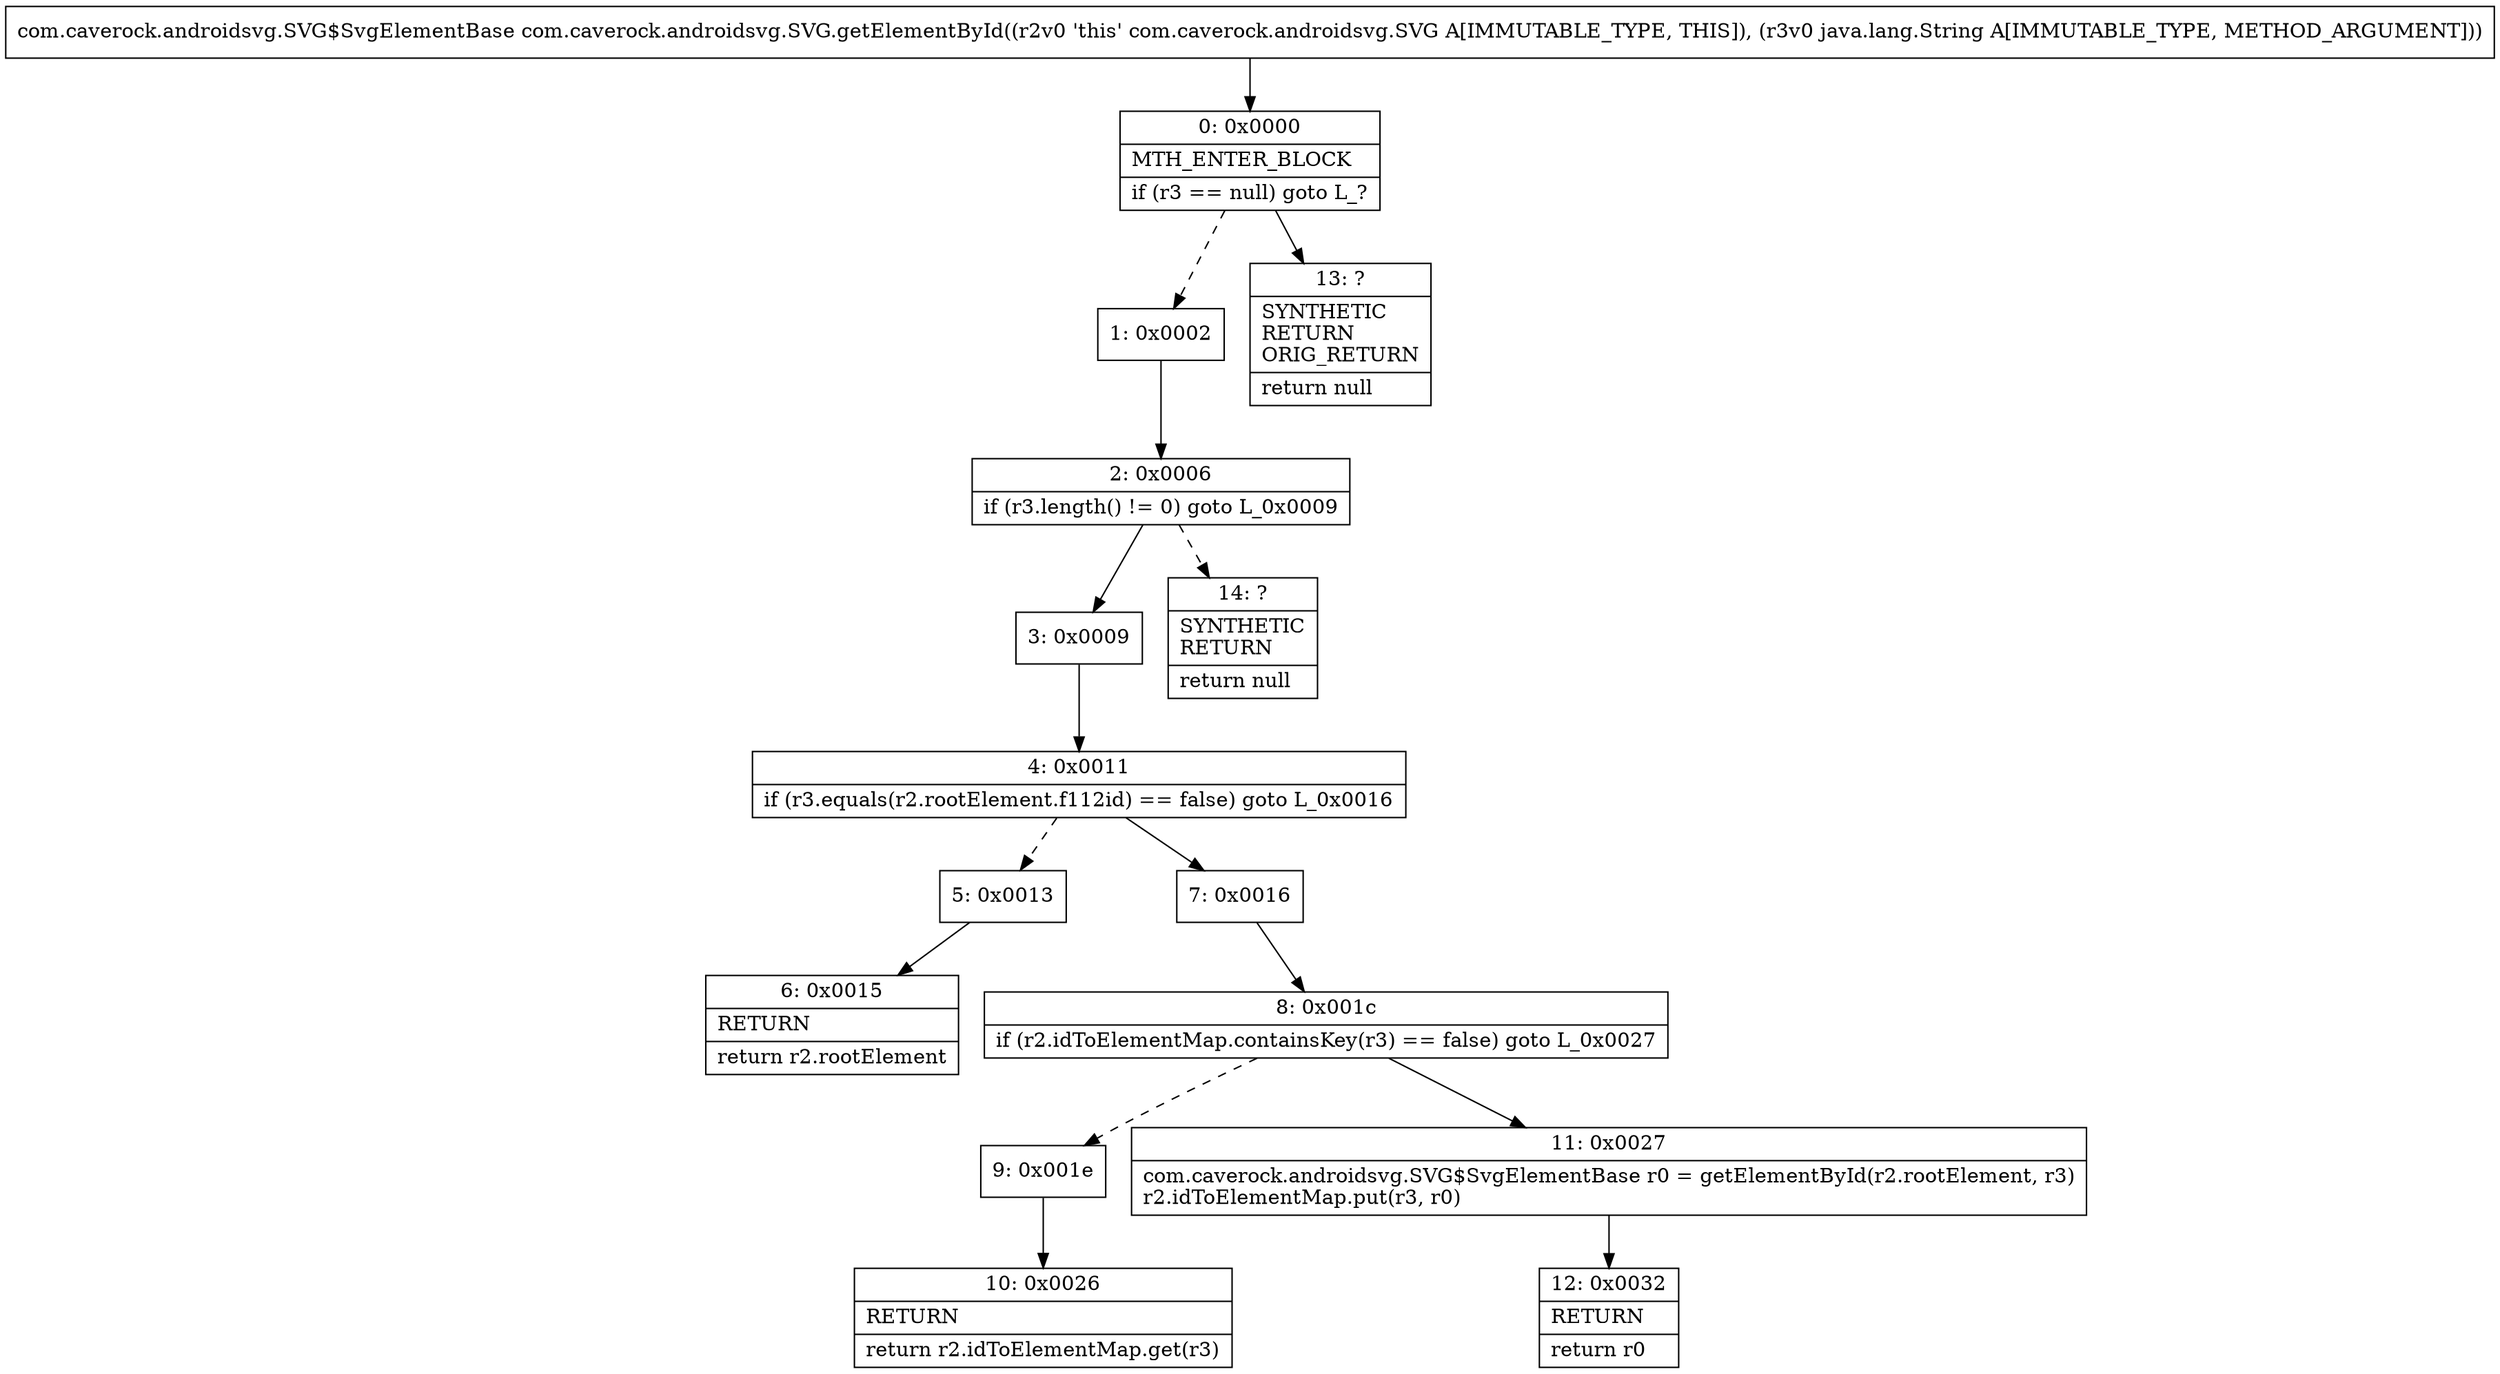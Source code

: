 digraph "CFG forcom.caverock.androidsvg.SVG.getElementById(Ljava\/lang\/String;)Lcom\/caverock\/androidsvg\/SVG$SvgElementBase;" {
Node_0 [shape=record,label="{0\:\ 0x0000|MTH_ENTER_BLOCK\l|if (r3 == null) goto L_?\l}"];
Node_1 [shape=record,label="{1\:\ 0x0002}"];
Node_2 [shape=record,label="{2\:\ 0x0006|if (r3.length() != 0) goto L_0x0009\l}"];
Node_3 [shape=record,label="{3\:\ 0x0009}"];
Node_4 [shape=record,label="{4\:\ 0x0011|if (r3.equals(r2.rootElement.f112id) == false) goto L_0x0016\l}"];
Node_5 [shape=record,label="{5\:\ 0x0013}"];
Node_6 [shape=record,label="{6\:\ 0x0015|RETURN\l|return r2.rootElement\l}"];
Node_7 [shape=record,label="{7\:\ 0x0016}"];
Node_8 [shape=record,label="{8\:\ 0x001c|if (r2.idToElementMap.containsKey(r3) == false) goto L_0x0027\l}"];
Node_9 [shape=record,label="{9\:\ 0x001e}"];
Node_10 [shape=record,label="{10\:\ 0x0026|RETURN\l|return r2.idToElementMap.get(r3)\l}"];
Node_11 [shape=record,label="{11\:\ 0x0027|com.caverock.androidsvg.SVG$SvgElementBase r0 = getElementById(r2.rootElement, r3)\lr2.idToElementMap.put(r3, r0)\l}"];
Node_12 [shape=record,label="{12\:\ 0x0032|RETURN\l|return r0\l}"];
Node_13 [shape=record,label="{13\:\ ?|SYNTHETIC\lRETURN\lORIG_RETURN\l|return null\l}"];
Node_14 [shape=record,label="{14\:\ ?|SYNTHETIC\lRETURN\l|return null\l}"];
MethodNode[shape=record,label="{com.caverock.androidsvg.SVG$SvgElementBase com.caverock.androidsvg.SVG.getElementById((r2v0 'this' com.caverock.androidsvg.SVG A[IMMUTABLE_TYPE, THIS]), (r3v0 java.lang.String A[IMMUTABLE_TYPE, METHOD_ARGUMENT])) }"];
MethodNode -> Node_0;
Node_0 -> Node_1[style=dashed];
Node_0 -> Node_13;
Node_1 -> Node_2;
Node_2 -> Node_3;
Node_2 -> Node_14[style=dashed];
Node_3 -> Node_4;
Node_4 -> Node_5[style=dashed];
Node_4 -> Node_7;
Node_5 -> Node_6;
Node_7 -> Node_8;
Node_8 -> Node_9[style=dashed];
Node_8 -> Node_11;
Node_9 -> Node_10;
Node_11 -> Node_12;
}

